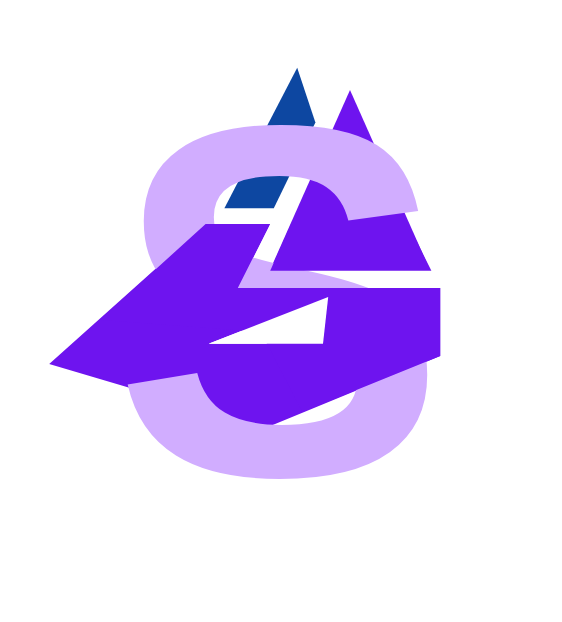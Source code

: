 <mxfile version="13.9.9" type="device"><diagram id="1h3_9xVDCxGZGYvFDEoG" name="ページ1"><mxGraphModel dx="1842" dy="630" grid="1" gridSize="10" guides="1" tooltips="1" connect="1" arrows="1" fold="1" page="1" pageScale="1" pageWidth="60" pageHeight="60" background="none" math="0" shadow="0"><root><mxCell id="0"/><mxCell id="0taqvB4oLL8iM7C2UlmL-36" value="名称未設定レイヤ" parent="0"/><mxCell id="1" parent="0"/><mxCell id="0taqvB4oLL8iM7C2UlmL-21" value="" style="verticalLabelPosition=bottom;verticalAlign=top;html=1;shape=mxgraph.basic.polygon;polyCoords=[[0.43,0.17],[0.87,0.17],[0.87,0.34],[0.87,0.34],[0.49,0.52],[0.02,0.36],[0.02,0.36],[0.02,0.36],[0.36,0.01],[0.5,0.01],[0.43,0.17]];polyline=0;fillColor=#6E14EF;shadow=0;strokeWidth=11;strokeColor=none;" vertex="1" parent="1"><mxGeometry x="-400" y="340" width="230" height="200" as="geometry"/></mxCell><mxCell id="0taqvB4oLL8iM7C2UlmL-22" value="" style="verticalLabelPosition=bottom;verticalAlign=top;html=1;shape=mxgraph.basic.polygon;polyCoords=[[0.42,0.63],[0.11,0.63],[0.57,0.45],[0.55,0.63]];polyline=0;fillColor=#FFFFFF;shadow=0;strokeWidth=11;strokeColor=none;" vertex="1" parent="1"><mxGeometry x="-330" y="320" width="130" height="130" as="geometry"/></mxCell><mxCell id="0taqvB4oLL8iM7C2UlmL-23" value="" style="triangle;whiteSpace=wrap;html=1;rotation=-90;fillColor=#6E14EF;shadow=0;strokeWidth=11;strokeColor=none;" vertex="1" parent="1"><mxGeometry x="-290" y="280" width="90" height="80" as="geometry"/></mxCell><mxCell id="0taqvB4oLL8iM7C2UlmL-24" value="" style="verticalLabelPosition=bottom;verticalAlign=top;html=1;shape=mxgraph.basic.polygon;polyCoords=[[0.34,0.57],[0.62,0.03],[0.69,0.24],[0.53,0.57]];polyline=0;fillColor=#0D47A1;shadow=0;strokeWidth=11;strokeColor=none;" vertex="1" parent="1"><mxGeometry x="-352" y="260" width="130" height="130" as="geometry"/></mxCell><mxCell id="0taqvB4oLL8iM7C2UlmL-7" value="名称未設定レイヤ" parent="0"/><mxCell id="0taqvB4oLL8iM7C2UlmL-34" value="&lt;font style=&quot;font-size: 250px&quot;&gt;&lt;b&gt;S&lt;/b&gt;&lt;/font&gt;" style="text;html=1;fillColor=none;align=center;verticalAlign=middle;rounded=0;shadow=0;whiteSpace=wrap;labelBackgroundColor=none;labelBorderColor=none;fontColor=#D1ADFF;" vertex="1" parent="0taqvB4oLL8iM7C2UlmL-7"><mxGeometry x="-420" y="230" width="280" height="300" as="geometry"/></mxCell><mxCell id="0taqvB4oLL8iM7C2UlmL-28" value="名称未設定レイヤ" parent="0"/><mxCell id="0taqvB4oLL8iM7C2UlmL-29" value="" style="verticalLabelPosition=bottom;verticalAlign=top;html=1;shape=mxgraph.basic.polygon;polyCoords=[[0.43,0.17],[0.87,0.17],[0.87,0.34],[0.87,0.34],[0.57,0.48],[0.48,0.28],[0.13,0.25],[0.13,0.25],[0.36,0.01],[0.5,0.01],[0.43,0.17]];polyline=0;fillColor=#6E14EF;strokeColor=none;" vertex="1" parent="0taqvB4oLL8iM7C2UlmL-28"><mxGeometry x="-400" y="340" width="230" height="200" as="geometry"/></mxCell><mxCell id="0taqvB4oLL8iM7C2UlmL-30" value="" style="verticalLabelPosition=bottom;verticalAlign=top;html=1;shape=mxgraph.basic.polygon;polyCoords=[[0.42,0.63],[0.11,0.63],[0.57,0.45],[0.55,0.63]];polyline=0;strokeColor=none;fillColor=#FFFFFF;" vertex="1" parent="0taqvB4oLL8iM7C2UlmL-28"><mxGeometry x="-330" y="320" width="130" height="130" as="geometry"/></mxCell><mxCell id="0taqvB4oLL8iM7C2UlmL-35" value="" style="verticalLabelPosition=bottom;verticalAlign=top;html=1;shape=mxgraph.basic.polygon;polyCoords=[[0.27,0.58],[0.35,0.4],[0.8,0.4],[0.89,0.58]];polyline=0;strokeColor=none;fillColor=#6E14EF;" vertex="1" parent="0taqvB4oLL8iM7C2UlmL-28"><mxGeometry x="-320" y="290" width="130" height="130" as="geometry"/></mxCell></root></mxGraphModel></diagram></mxfile>